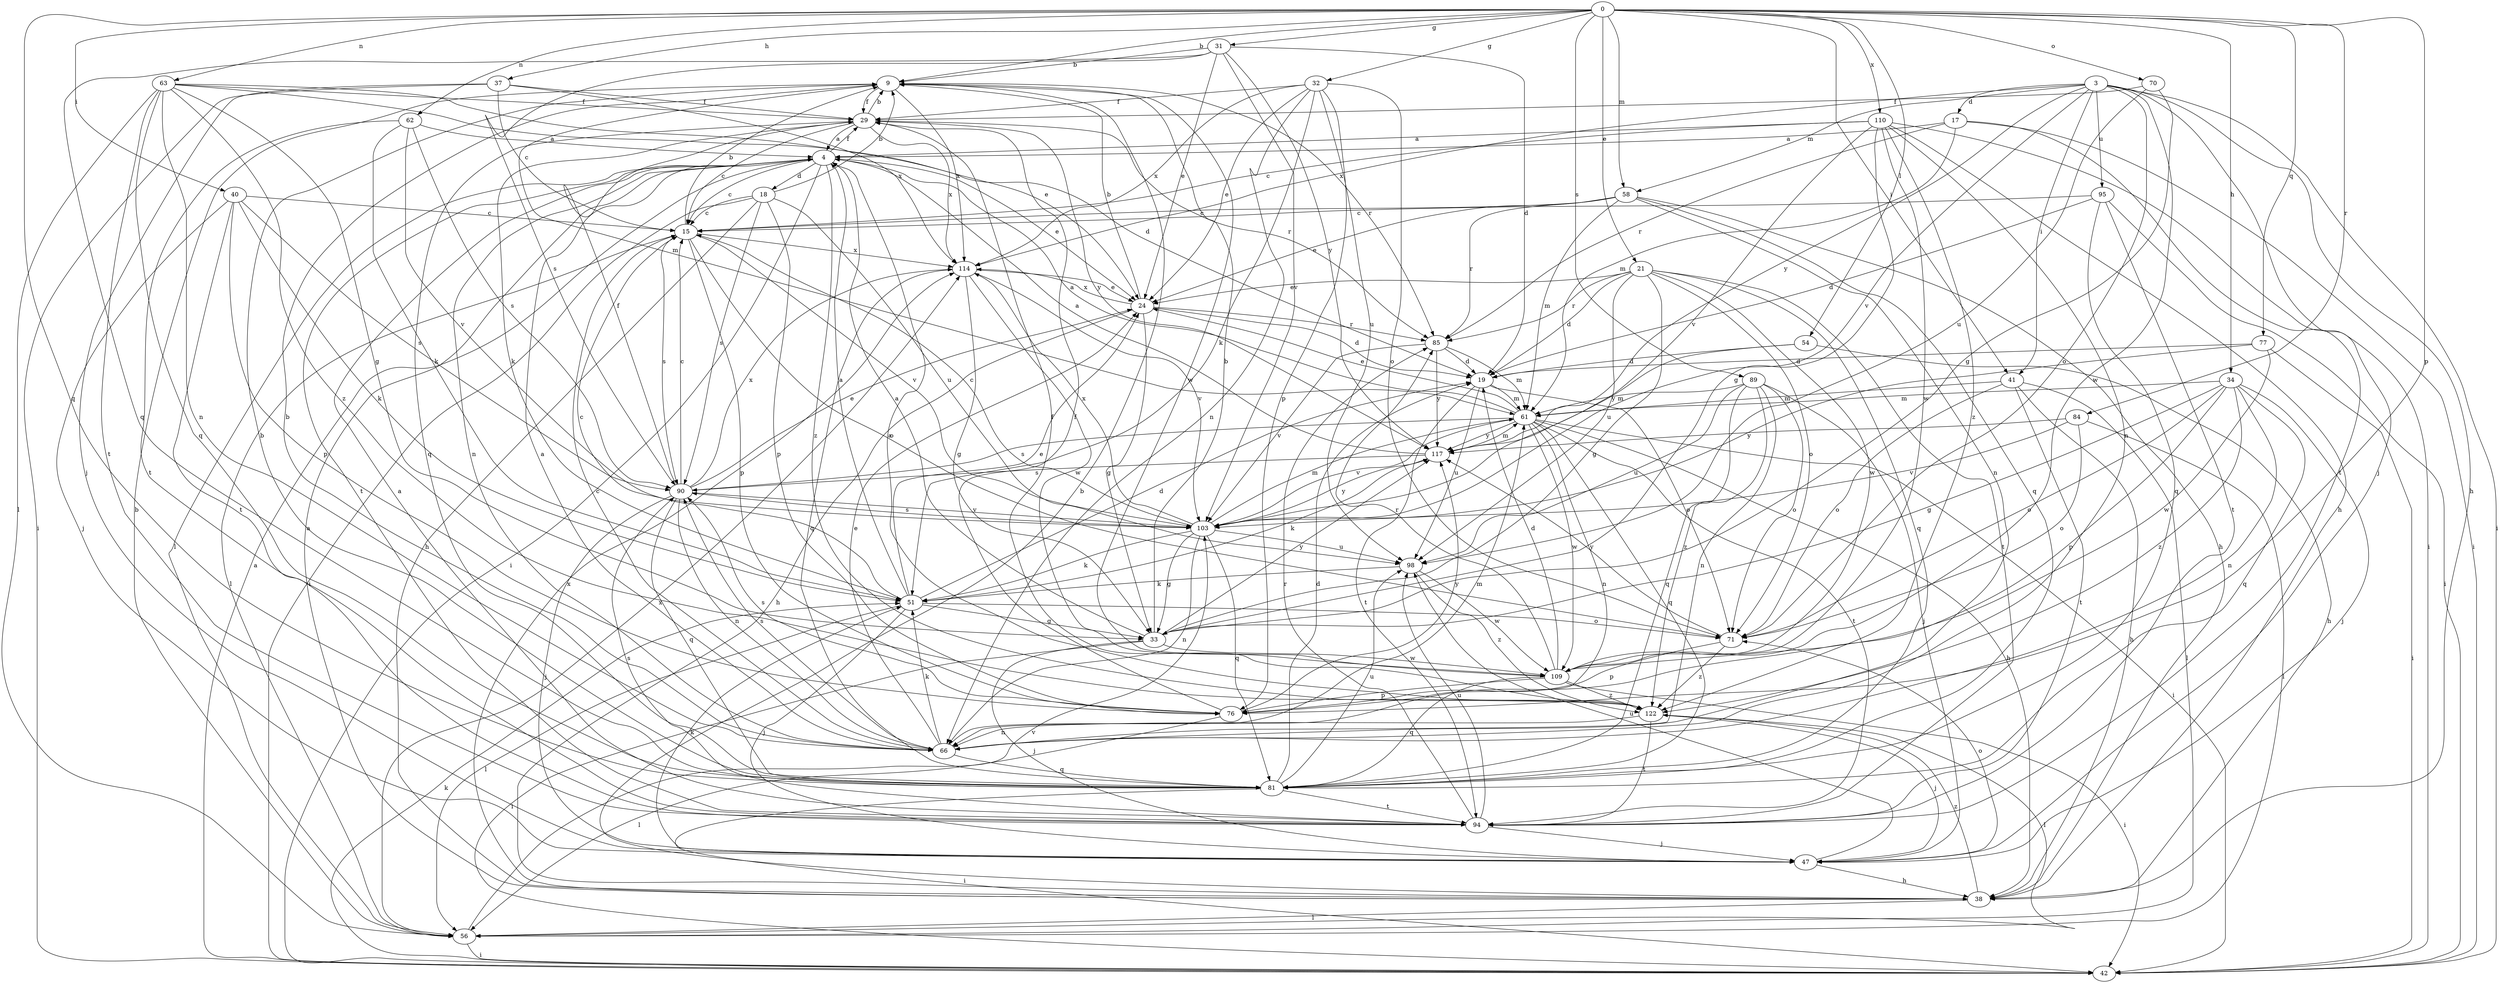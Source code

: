 strict digraph  {
0;
3;
4;
9;
15;
17;
18;
19;
21;
24;
29;
31;
32;
33;
34;
37;
38;
40;
41;
42;
47;
51;
54;
56;
58;
61;
62;
63;
66;
70;
71;
76;
77;
81;
84;
85;
89;
90;
94;
95;
98;
103;
109;
110;
114;
117;
122;
0 -> 9  [label=b];
0 -> 21  [label=e];
0 -> 31  [label=g];
0 -> 32  [label=g];
0 -> 34  [label=h];
0 -> 37  [label=h];
0 -> 40  [label=i];
0 -> 41  [label=i];
0 -> 54  [label=l];
0 -> 58  [label=m];
0 -> 62  [label=n];
0 -> 63  [label=n];
0 -> 70  [label=o];
0 -> 76  [label=p];
0 -> 77  [label=q];
0 -> 81  [label=q];
0 -> 84  [label=r];
0 -> 89  [label=s];
0 -> 110  [label=x];
3 -> 17  [label=d];
3 -> 38  [label=h];
3 -> 41  [label=i];
3 -> 42  [label=i];
3 -> 47  [label=j];
3 -> 58  [label=m];
3 -> 71  [label=o];
3 -> 95  [label=u];
3 -> 103  [label=v];
3 -> 109  [label=w];
3 -> 114  [label=x];
3 -> 117  [label=y];
4 -> 15  [label=c];
4 -> 18  [label=d];
4 -> 24  [label=e];
4 -> 29  [label=f];
4 -> 42  [label=i];
4 -> 56  [label=l];
4 -> 66  [label=n];
4 -> 94  [label=t];
4 -> 122  [label=z];
9 -> 29  [label=f];
9 -> 61  [label=m];
9 -> 85  [label=r];
9 -> 109  [label=w];
9 -> 114  [label=x];
15 -> 9  [label=b];
15 -> 56  [label=l];
15 -> 71  [label=o];
15 -> 76  [label=p];
15 -> 90  [label=s];
15 -> 103  [label=v];
15 -> 114  [label=x];
17 -> 4  [label=a];
17 -> 42  [label=i];
17 -> 61  [label=m];
17 -> 85  [label=r];
17 -> 94  [label=t];
18 -> 9  [label=b];
18 -> 15  [label=c];
18 -> 38  [label=h];
18 -> 42  [label=i];
18 -> 76  [label=p];
18 -> 90  [label=s];
18 -> 98  [label=u];
19 -> 61  [label=m];
19 -> 71  [label=o];
19 -> 94  [label=t];
19 -> 98  [label=u];
21 -> 19  [label=d];
21 -> 24  [label=e];
21 -> 33  [label=g];
21 -> 71  [label=o];
21 -> 81  [label=q];
21 -> 85  [label=r];
21 -> 94  [label=t];
21 -> 98  [label=u];
21 -> 109  [label=w];
24 -> 9  [label=b];
24 -> 19  [label=d];
24 -> 33  [label=g];
24 -> 38  [label=h];
24 -> 85  [label=r];
24 -> 114  [label=x];
29 -> 4  [label=a];
29 -> 9  [label=b];
29 -> 15  [label=c];
29 -> 51  [label=k];
29 -> 81  [label=q];
29 -> 85  [label=r];
29 -> 114  [label=x];
29 -> 117  [label=y];
31 -> 9  [label=b];
31 -> 19  [label=d];
31 -> 24  [label=e];
31 -> 81  [label=q];
31 -> 90  [label=s];
31 -> 103  [label=v];
31 -> 117  [label=y];
32 -> 24  [label=e];
32 -> 29  [label=f];
32 -> 51  [label=k];
32 -> 66  [label=n];
32 -> 71  [label=o];
32 -> 76  [label=p];
32 -> 98  [label=u];
32 -> 114  [label=x];
33 -> 4  [label=a];
33 -> 9  [label=b];
33 -> 42  [label=i];
33 -> 47  [label=j];
33 -> 109  [label=w];
33 -> 117  [label=y];
34 -> 33  [label=g];
34 -> 47  [label=j];
34 -> 61  [label=m];
34 -> 66  [label=n];
34 -> 71  [label=o];
34 -> 76  [label=p];
34 -> 81  [label=q];
34 -> 122  [label=z];
37 -> 15  [label=c];
37 -> 29  [label=f];
37 -> 42  [label=i];
37 -> 47  [label=j];
37 -> 114  [label=x];
38 -> 4  [label=a];
38 -> 9  [label=b];
38 -> 56  [label=l];
38 -> 114  [label=x];
38 -> 122  [label=z];
40 -> 15  [label=c];
40 -> 47  [label=j];
40 -> 51  [label=k];
40 -> 76  [label=p];
40 -> 90  [label=s];
40 -> 94  [label=t];
41 -> 38  [label=h];
41 -> 56  [label=l];
41 -> 61  [label=m];
41 -> 71  [label=o];
41 -> 94  [label=t];
42 -> 4  [label=a];
42 -> 51  [label=k];
47 -> 38  [label=h];
47 -> 51  [label=k];
47 -> 71  [label=o];
47 -> 98  [label=u];
51 -> 4  [label=a];
51 -> 15  [label=c];
51 -> 19  [label=d];
51 -> 24  [label=e];
51 -> 33  [label=g];
51 -> 47  [label=j];
51 -> 56  [label=l];
51 -> 71  [label=o];
54 -> 19  [label=d];
54 -> 38  [label=h];
54 -> 117  [label=y];
56 -> 9  [label=b];
56 -> 42  [label=i];
56 -> 103  [label=v];
56 -> 114  [label=x];
58 -> 15  [label=c];
58 -> 24  [label=e];
58 -> 38  [label=h];
58 -> 61  [label=m];
58 -> 66  [label=n];
58 -> 81  [label=q];
58 -> 85  [label=r];
61 -> 4  [label=a];
61 -> 24  [label=e];
61 -> 38  [label=h];
61 -> 42  [label=i];
61 -> 66  [label=n];
61 -> 81  [label=q];
61 -> 90  [label=s];
61 -> 94  [label=t];
61 -> 103  [label=v];
61 -> 109  [label=w];
61 -> 117  [label=y];
62 -> 4  [label=a];
62 -> 51  [label=k];
62 -> 90  [label=s];
62 -> 94  [label=t];
62 -> 103  [label=v];
63 -> 19  [label=d];
63 -> 24  [label=e];
63 -> 29  [label=f];
63 -> 33  [label=g];
63 -> 56  [label=l];
63 -> 66  [label=n];
63 -> 81  [label=q];
63 -> 94  [label=t];
63 -> 122  [label=z];
66 -> 4  [label=a];
66 -> 9  [label=b];
66 -> 15  [label=c];
66 -> 24  [label=e];
66 -> 51  [label=k];
66 -> 61  [label=m];
66 -> 81  [label=q];
66 -> 90  [label=s];
70 -> 29  [label=f];
70 -> 33  [label=g];
70 -> 98  [label=u];
71 -> 76  [label=p];
71 -> 117  [label=y];
71 -> 122  [label=z];
76 -> 29  [label=f];
76 -> 56  [label=l];
76 -> 90  [label=s];
76 -> 117  [label=y];
77 -> 19  [label=d];
77 -> 42  [label=i];
77 -> 103  [label=v];
77 -> 109  [label=w];
81 -> 9  [label=b];
81 -> 19  [label=d];
81 -> 42  [label=i];
81 -> 94  [label=t];
81 -> 98  [label=u];
84 -> 56  [label=l];
84 -> 71  [label=o];
84 -> 103  [label=v];
84 -> 117  [label=y];
85 -> 19  [label=d];
85 -> 61  [label=m];
85 -> 103  [label=v];
85 -> 117  [label=y];
89 -> 47  [label=j];
89 -> 61  [label=m];
89 -> 66  [label=n];
89 -> 71  [label=o];
89 -> 81  [label=q];
89 -> 98  [label=u];
89 -> 122  [label=z];
90 -> 15  [label=c];
90 -> 24  [label=e];
90 -> 29  [label=f];
90 -> 47  [label=j];
90 -> 66  [label=n];
90 -> 81  [label=q];
90 -> 103  [label=v];
90 -> 114  [label=x];
94 -> 4  [label=a];
94 -> 47  [label=j];
94 -> 85  [label=r];
94 -> 90  [label=s];
94 -> 98  [label=u];
95 -> 15  [label=c];
95 -> 19  [label=d];
95 -> 42  [label=i];
95 -> 81  [label=q];
95 -> 94  [label=t];
98 -> 51  [label=k];
98 -> 109  [label=w];
98 -> 122  [label=z];
103 -> 15  [label=c];
103 -> 33  [label=g];
103 -> 51  [label=k];
103 -> 61  [label=m];
103 -> 66  [label=n];
103 -> 81  [label=q];
103 -> 90  [label=s];
103 -> 98  [label=u];
103 -> 114  [label=x];
103 -> 117  [label=y];
109 -> 19  [label=d];
109 -> 42  [label=i];
109 -> 76  [label=p];
109 -> 81  [label=q];
109 -> 85  [label=r];
109 -> 122  [label=z];
110 -> 4  [label=a];
110 -> 15  [label=c];
110 -> 33  [label=g];
110 -> 38  [label=h];
110 -> 42  [label=i];
110 -> 66  [label=n];
110 -> 103  [label=v];
110 -> 109  [label=w];
110 -> 122  [label=z];
114 -> 24  [label=e];
114 -> 33  [label=g];
114 -> 81  [label=q];
114 -> 103  [label=v];
114 -> 109  [label=w];
117 -> 4  [label=a];
117 -> 51  [label=k];
117 -> 61  [label=m];
117 -> 90  [label=s];
122 -> 4  [label=a];
122 -> 29  [label=f];
122 -> 47  [label=j];
122 -> 56  [label=l];
122 -> 66  [label=n];
122 -> 94  [label=t];
}
